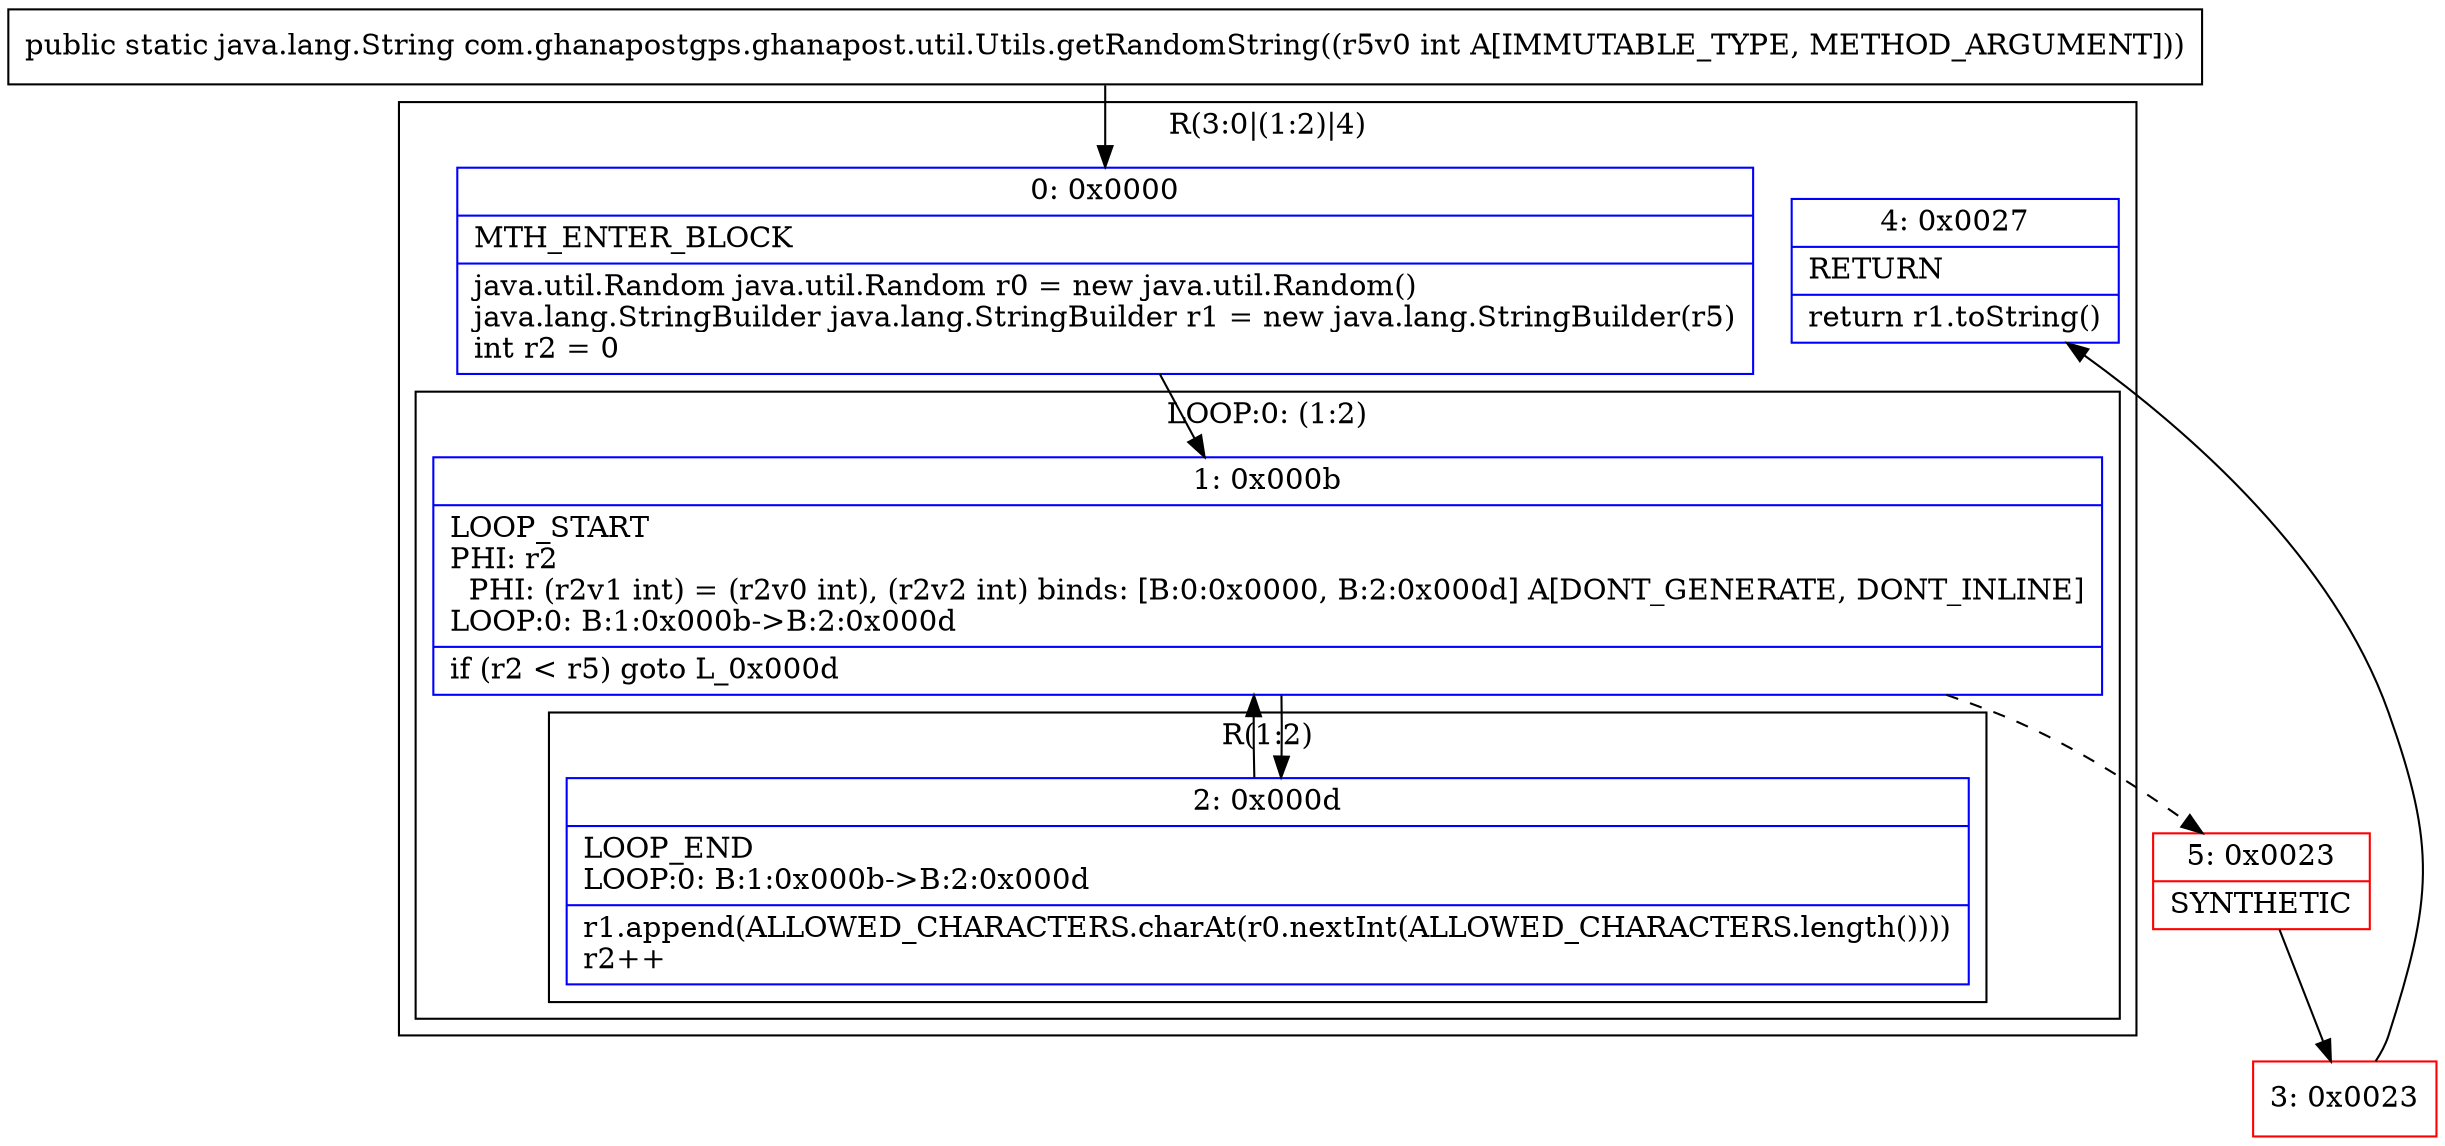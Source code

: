 digraph "CFG forcom.ghanapostgps.ghanapost.util.Utils.getRandomString(I)Ljava\/lang\/String;" {
subgraph cluster_Region_491616294 {
label = "R(3:0|(1:2)|4)";
node [shape=record,color=blue];
Node_0 [shape=record,label="{0\:\ 0x0000|MTH_ENTER_BLOCK\l|java.util.Random java.util.Random r0 = new java.util.Random()\ljava.lang.StringBuilder java.lang.StringBuilder r1 = new java.lang.StringBuilder(r5)\lint r2 = 0\l}"];
subgraph cluster_LoopRegion_1111207201 {
label = "LOOP:0: (1:2)";
node [shape=record,color=blue];
Node_1 [shape=record,label="{1\:\ 0x000b|LOOP_START\lPHI: r2 \l  PHI: (r2v1 int) = (r2v0 int), (r2v2 int) binds: [B:0:0x0000, B:2:0x000d] A[DONT_GENERATE, DONT_INLINE]\lLOOP:0: B:1:0x000b\-\>B:2:0x000d\l|if (r2 \< r5) goto L_0x000d\l}"];
subgraph cluster_Region_147363568 {
label = "R(1:2)";
node [shape=record,color=blue];
Node_2 [shape=record,label="{2\:\ 0x000d|LOOP_END\lLOOP:0: B:1:0x000b\-\>B:2:0x000d\l|r1.append(ALLOWED_CHARACTERS.charAt(r0.nextInt(ALLOWED_CHARACTERS.length())))\lr2++\l}"];
}
}
Node_4 [shape=record,label="{4\:\ 0x0027|RETURN\l|return r1.toString()\l}"];
}
Node_3 [shape=record,color=red,label="{3\:\ 0x0023}"];
Node_5 [shape=record,color=red,label="{5\:\ 0x0023|SYNTHETIC\l}"];
MethodNode[shape=record,label="{public static java.lang.String com.ghanapostgps.ghanapost.util.Utils.getRandomString((r5v0 int A[IMMUTABLE_TYPE, METHOD_ARGUMENT])) }"];
MethodNode -> Node_0;
Node_0 -> Node_1;
Node_1 -> Node_2;
Node_1 -> Node_5[style=dashed];
Node_2 -> Node_1;
Node_3 -> Node_4;
Node_5 -> Node_3;
}


